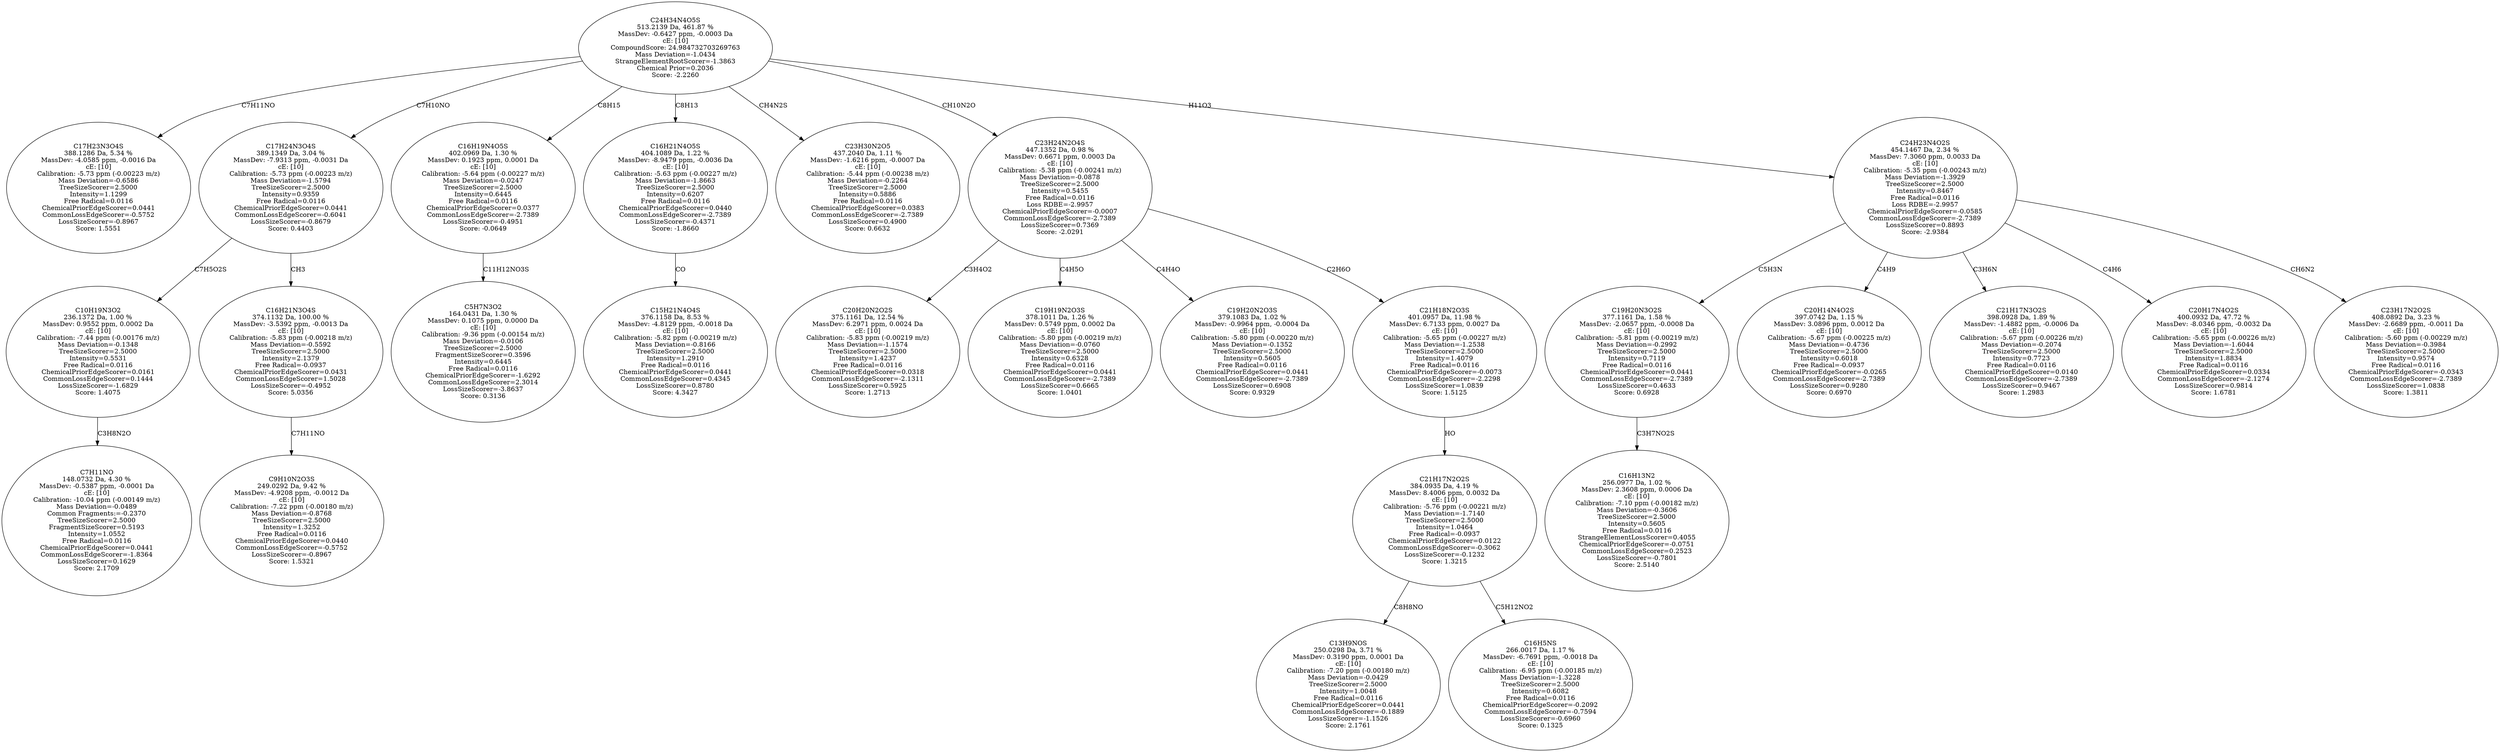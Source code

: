strict digraph {
v1 [label="C17H23N3O4S\n388.1286 Da, 5.34 %\nMassDev: -4.0585 ppm, -0.0016 Da\ncE: [10]\nCalibration: -5.73 ppm (-0.00223 m/z)\nMass Deviation=-0.6586\nTreeSizeScorer=2.5000\nIntensity=1.1299\nFree Radical=0.0116\nChemicalPriorEdgeScorer=0.0441\nCommonLossEdgeScorer=-0.5752\nLossSizeScorer=-0.8967\nScore: 1.5551"];
v2 [label="C7H11NO\n148.0732 Da, 4.30 %\nMassDev: -0.5387 ppm, -0.0001 Da\ncE: [10]\nCalibration: -10.04 ppm (-0.00149 m/z)\nMass Deviation=-0.0489\nCommon Fragments:=-0.2370\nTreeSizeScorer=2.5000\nFragmentSizeScorer=0.5193\nIntensity=1.0552\nFree Radical=0.0116\nChemicalPriorEdgeScorer=0.0441\nCommonLossEdgeScorer=-1.8364\nLossSizeScorer=0.1629\nScore: 2.1709"];
v3 [label="C10H19N3O2\n236.1372 Da, 1.00 %\nMassDev: 0.9552 ppm, 0.0002 Da\ncE: [10]\nCalibration: -7.44 ppm (-0.00176 m/z)\nMass Deviation=-0.1348\nTreeSizeScorer=2.5000\nIntensity=0.5531\nFree Radical=0.0116\nChemicalPriorEdgeScorer=0.0161\nCommonLossEdgeScorer=0.1444\nLossSizeScorer=-1.6829\nScore: 1.4075"];
v4 [label="C9H10N2O3S\n249.0292 Da, 9.42 %\nMassDev: -4.9208 ppm, -0.0012 Da\ncE: [10]\nCalibration: -7.22 ppm (-0.00180 m/z)\nMass Deviation=-0.8768\nTreeSizeScorer=2.5000\nIntensity=1.3252\nFree Radical=0.0116\nChemicalPriorEdgeScorer=0.0440\nCommonLossEdgeScorer=-0.5752\nLossSizeScorer=-0.8967\nScore: 1.5321"];
v5 [label="C16H21N3O4S\n374.1132 Da, 100.00 %\nMassDev: -3.5392 ppm, -0.0013 Da\ncE: [10]\nCalibration: -5.83 ppm (-0.00218 m/z)\nMass Deviation=-0.5592\nTreeSizeScorer=2.5000\nIntensity=2.1379\nFree Radical=-0.0937\nChemicalPriorEdgeScorer=0.0431\nCommonLossEdgeScorer=1.5028\nLossSizeScorer=-0.4952\nScore: 5.0356"];
v6 [label="C17H24N3O4S\n389.1349 Da, 3.04 %\nMassDev: -7.9313 ppm, -0.0031 Da\ncE: [10]\nCalibration: -5.73 ppm (-0.00223 m/z)\nMass Deviation=-1.5794\nTreeSizeScorer=2.5000\nIntensity=0.9359\nFree Radical=0.0116\nChemicalPriorEdgeScorer=0.0441\nCommonLossEdgeScorer=-0.6041\nLossSizeScorer=-0.8679\nScore: 0.4403"];
v7 [label="C5H7N3O2\n164.0431 Da, 1.30 %\nMassDev: 0.1075 ppm, 0.0000 Da\ncE: [10]\nCalibration: -9.36 ppm (-0.00154 m/z)\nMass Deviation=-0.0106\nTreeSizeScorer=2.5000\nFragmentSizeScorer=0.3596\nIntensity=0.6445\nFree Radical=0.0116\nChemicalPriorEdgeScorer=-1.6292\nCommonLossEdgeScorer=2.3014\nLossSizeScorer=-3.8637\nScore: 0.3136"];
v8 [label="C16H19N4O5S\n402.0969 Da, 1.30 %\nMassDev: 0.1923 ppm, 0.0001 Da\ncE: [10]\nCalibration: -5.64 ppm (-0.00227 m/z)\nMass Deviation=-0.0247\nTreeSizeScorer=2.5000\nIntensity=0.6445\nFree Radical=0.0116\nChemicalPriorEdgeScorer=0.0377\nCommonLossEdgeScorer=-2.7389\nLossSizeScorer=-0.4951\nScore: -0.0649"];
v9 [label="C15H21N4O4S\n376.1158 Da, 8.53 %\nMassDev: -4.8129 ppm, -0.0018 Da\ncE: [10]\nCalibration: -5.82 ppm (-0.00219 m/z)\nMass Deviation=-0.8166\nTreeSizeScorer=2.5000\nIntensity=1.2910\nFree Radical=0.0116\nChemicalPriorEdgeScorer=0.0441\nCommonLossEdgeScorer=0.4345\nLossSizeScorer=0.8780\nScore: 4.3427"];
v10 [label="C16H21N4O5S\n404.1089 Da, 1.22 %\nMassDev: -8.9479 ppm, -0.0036 Da\ncE: [10]\nCalibration: -5.63 ppm (-0.00227 m/z)\nMass Deviation=-1.8663\nTreeSizeScorer=2.5000\nIntensity=0.6207\nFree Radical=0.0116\nChemicalPriorEdgeScorer=0.0440\nCommonLossEdgeScorer=-2.7389\nLossSizeScorer=-0.4371\nScore: -1.8660"];
v11 [label="C23H30N2O5\n437.2040 Da, 1.11 %\nMassDev: -1.6216 ppm, -0.0007 Da\ncE: [10]\nCalibration: -5.44 ppm (-0.00238 m/z)\nMass Deviation=-0.2264\nTreeSizeScorer=2.5000\nIntensity=0.5886\nFree Radical=0.0116\nChemicalPriorEdgeScorer=0.0383\nCommonLossEdgeScorer=-2.7389\nLossSizeScorer=0.4900\nScore: 0.6632"];
v12 [label="C20H20N2O2S\n375.1161 Da, 12.54 %\nMassDev: 6.2971 ppm, 0.0024 Da\ncE: [10]\nCalibration: -5.83 ppm (-0.00219 m/z)\nMass Deviation=-1.1574\nTreeSizeScorer=2.5000\nIntensity=1.4237\nFree Radical=0.0116\nChemicalPriorEdgeScorer=0.0318\nCommonLossEdgeScorer=-2.1311\nLossSizeScorer=0.5925\nScore: 1.2713"];
v13 [label="C19H19N2O3S\n378.1011 Da, 1.26 %\nMassDev: 0.5749 ppm, 0.0002 Da\ncE: [10]\nCalibration: -5.80 ppm (-0.00219 m/z)\nMass Deviation=-0.0760\nTreeSizeScorer=2.5000\nIntensity=0.6328\nFree Radical=0.0116\nChemicalPriorEdgeScorer=0.0441\nCommonLossEdgeScorer=-2.7389\nLossSizeScorer=0.6665\nScore: 1.0401"];
v14 [label="C19H20N2O3S\n379.1083 Da, 1.02 %\nMassDev: -0.9964 ppm, -0.0004 Da\ncE: [10]\nCalibration: -5.80 ppm (-0.00220 m/z)\nMass Deviation=-0.1352\nTreeSizeScorer=2.5000\nIntensity=0.5605\nFree Radical=0.0116\nChemicalPriorEdgeScorer=0.0441\nCommonLossEdgeScorer=-2.7389\nLossSizeScorer=0.6908\nScore: 0.9329"];
v15 [label="C13H9NOS\n250.0298 Da, 3.71 %\nMassDev: 0.3190 ppm, 0.0001 Da\ncE: [10]\nCalibration: -7.20 ppm (-0.00180 m/z)\nMass Deviation=-0.0429\nTreeSizeScorer=2.5000\nIntensity=1.0048\nFree Radical=0.0116\nChemicalPriorEdgeScorer=0.0441\nCommonLossEdgeScorer=-0.1889\nLossSizeScorer=-1.1526\nScore: 2.1761"];
v16 [label="C16H5NS\n266.0017 Da, 1.17 %\nMassDev: -6.7691 ppm, -0.0018 Da\ncE: [10]\nCalibration: -6.95 ppm (-0.00185 m/z)\nMass Deviation=-1.3228\nTreeSizeScorer=2.5000\nIntensity=0.6082\nFree Radical=0.0116\nChemicalPriorEdgeScorer=-0.2092\nCommonLossEdgeScorer=-0.7594\nLossSizeScorer=-0.6960\nScore: 0.1325"];
v17 [label="C21H17N2O2S\n384.0935 Da, 4.19 %\nMassDev: 8.4006 ppm, 0.0032 Da\ncE: [10]\nCalibration: -5.76 ppm (-0.00221 m/z)\nMass Deviation=-1.7140\nTreeSizeScorer=2.5000\nIntensity=1.0464\nFree Radical=-0.0937\nChemicalPriorEdgeScorer=0.0122\nCommonLossEdgeScorer=-0.3062\nLossSizeScorer=-0.1232\nScore: 1.3215"];
v18 [label="C21H18N2O3S\n401.0957 Da, 11.98 %\nMassDev: 6.7133 ppm, 0.0027 Da\ncE: [10]\nCalibration: -5.65 ppm (-0.00227 m/z)\nMass Deviation=-1.2538\nTreeSizeScorer=2.5000\nIntensity=1.4079\nFree Radical=0.0116\nChemicalPriorEdgeScorer=-0.0073\nCommonLossEdgeScorer=-2.2298\nLossSizeScorer=1.0839\nScore: 1.5125"];
v19 [label="C23H24N2O4S\n447.1352 Da, 0.98 %\nMassDev: 0.6671 ppm, 0.0003 Da\ncE: [10]\nCalibration: -5.38 ppm (-0.00241 m/z)\nMass Deviation=-0.0878\nTreeSizeScorer=2.5000\nIntensity=0.5455\nFree Radical=0.0116\nLoss RDBE=-2.9957\nChemicalPriorEdgeScorer=-0.0007\nCommonLossEdgeScorer=-2.7389\nLossSizeScorer=0.7369\nScore: -2.0291"];
v20 [label="C16H13N2\n256.0977 Da, 1.02 %\nMassDev: 2.3608 ppm, 0.0006 Da\ncE: [10]\nCalibration: -7.10 ppm (-0.00182 m/z)\nMass Deviation=-0.3606\nTreeSizeScorer=2.5000\nIntensity=0.5605\nFree Radical=0.0116\nStrangeElementLossScorer=0.4055\nChemicalPriorEdgeScorer=-0.0751\nCommonLossEdgeScorer=0.2523\nLossSizeScorer=-0.7801\nScore: 2.5140"];
v21 [label="C19H20N3O2S\n377.1161 Da, 1.58 %\nMassDev: -2.0657 ppm, -0.0008 Da\ncE: [10]\nCalibration: -5.81 ppm (-0.00219 m/z)\nMass Deviation=-0.2992\nTreeSizeScorer=2.5000\nIntensity=0.7119\nFree Radical=0.0116\nChemicalPriorEdgeScorer=0.0441\nCommonLossEdgeScorer=-2.7389\nLossSizeScorer=0.4633\nScore: 0.6928"];
v22 [label="C20H14N4O2S\n397.0742 Da, 1.15 %\nMassDev: 3.0896 ppm, 0.0012 Da\ncE: [10]\nCalibration: -5.67 ppm (-0.00225 m/z)\nMass Deviation=-0.4736\nTreeSizeScorer=2.5000\nIntensity=0.6018\nFree Radical=-0.0937\nChemicalPriorEdgeScorer=-0.0265\nCommonLossEdgeScorer=-2.7389\nLossSizeScorer=0.9280\nScore: 0.6970"];
v23 [label="C21H17N3O2S\n398.0928 Da, 1.89 %\nMassDev: -1.4882 ppm, -0.0006 Da\ncE: [10]\nCalibration: -5.67 ppm (-0.00226 m/z)\nMass Deviation=-0.2074\nTreeSizeScorer=2.5000\nIntensity=0.7723\nFree Radical=0.0116\nChemicalPriorEdgeScorer=0.0140\nCommonLossEdgeScorer=-2.7389\nLossSizeScorer=0.9467\nScore: 1.2983"];
v24 [label="C20H17N4O2S\n400.0932 Da, 47.72 %\nMassDev: -8.0346 ppm, -0.0032 Da\ncE: [10]\nCalibration: -5.65 ppm (-0.00226 m/z)\nMass Deviation=-1.6044\nTreeSizeScorer=2.5000\nIntensity=1.8834\nFree Radical=0.0116\nChemicalPriorEdgeScorer=0.0334\nCommonLossEdgeScorer=-2.1274\nLossSizeScorer=0.9814\nScore: 1.6781"];
v25 [label="C23H17N2O2S\n408.0892 Da, 3.23 %\nMassDev: -2.6689 ppm, -0.0011 Da\ncE: [10]\nCalibration: -5.60 ppm (-0.00229 m/z)\nMass Deviation=-0.3984\nTreeSizeScorer=2.5000\nIntensity=0.9574\nFree Radical=0.0116\nChemicalPriorEdgeScorer=-0.0343\nCommonLossEdgeScorer=-2.7389\nLossSizeScorer=1.0838\nScore: 1.3811"];
v26 [label="C24H23N4O2S\n454.1467 Da, 2.34 %\nMassDev: 7.3060 ppm, 0.0033 Da\ncE: [10]\nCalibration: -5.35 ppm (-0.00243 m/z)\nMass Deviation=-1.3929\nTreeSizeScorer=2.5000\nIntensity=0.8467\nFree Radical=0.0116\nLoss RDBE=-2.9957\nChemicalPriorEdgeScorer=-0.0585\nCommonLossEdgeScorer=-2.7389\nLossSizeScorer=0.8893\nScore: -2.9384"];
v27 [label="C24H34N4O5S\n513.2139 Da, 461.87 %\nMassDev: -0.6427 ppm, -0.0003 Da\ncE: [10]\nCompoundScore: 24.984732703269763\nMass Deviation=-1.0434\nStrangeElementRootScorer=-1.3863\nChemical Prior=0.2036\nScore: -2.2260"];
v27 -> v1 [label="C7H11NO"];
v3 -> v2 [label="C3H8N2O"];
v6 -> v3 [label="C7H5O2S"];
v5 -> v4 [label="C7H11NO"];
v6 -> v5 [label="CH3"];
v27 -> v6 [label="C7H10NO"];
v8 -> v7 [label="C11H12NO3S"];
v27 -> v8 [label="C8H15"];
v10 -> v9 [label="CO"];
v27 -> v10 [label="C8H13"];
v27 -> v11 [label="CH4N2S"];
v19 -> v12 [label="C3H4O2"];
v19 -> v13 [label="C4H5O"];
v19 -> v14 [label="C4H4O"];
v17 -> v15 [label="C8H8NO"];
v17 -> v16 [label="C5H12NO2"];
v18 -> v17 [label="HO"];
v19 -> v18 [label="C2H6O"];
v27 -> v19 [label="CH10N2O"];
v21 -> v20 [label="C3H7NO2S"];
v26 -> v21 [label="C5H3N"];
v26 -> v22 [label="C4H9"];
v26 -> v23 [label="C3H6N"];
v26 -> v24 [label="C4H6"];
v26 -> v25 [label="CH6N2"];
v27 -> v26 [label="H11O3"];
}